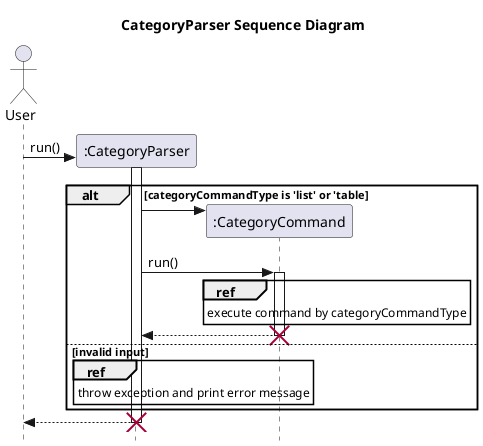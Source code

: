 @startuml
'https://plantuml.com/sequence-diagram
title CategoryParser Sequence Diagram

skinparam style strictuml
actor User
User -> ":CategoryParser"**: run()
activate ":CategoryParser"
alt categoryCommandType is 'list' or 'table
    ":CategoryParser" -> ":CategoryCommand"**:
    ":CategoryParser" -> ":CategoryCommand": run()
    activate ":CategoryCommand"
    ref over ":CategoryCommand"
        execute command by categoryCommandType
    end ref
    return
    deactivate ":CategoryCommand"
    destroy ":CategoryCommand"
else invalid input
    ref over ":CategoryParser"
        throw exception and print error message
    end ref
end
":CategoryParser" --> User
deactivate ":CategoryParser"
destroy ":CategoryParser"

@enduml